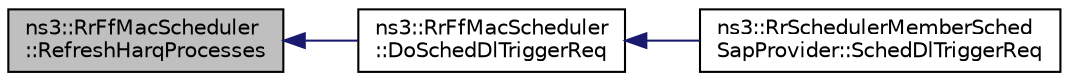 digraph "ns3::RrFfMacScheduler::RefreshHarqProcesses"
{
  edge [fontname="Helvetica",fontsize="10",labelfontname="Helvetica",labelfontsize="10"];
  node [fontname="Helvetica",fontsize="10",shape=record];
  rankdir="LR";
  Node1 [label="ns3::RrFfMacScheduler\l::RefreshHarqProcesses",height=0.2,width=0.4,color="black", fillcolor="grey75", style="filled", fontcolor="black"];
  Node1 -> Node2 [dir="back",color="midnightblue",fontsize="10",style="solid"];
  Node2 [label="ns3::RrFfMacScheduler\l::DoSchedDlTriggerReq",height=0.2,width=0.4,color="black", fillcolor="white", style="filled",URL="$d4/d44/classns3_1_1RrFfMacScheduler.html#a185c818311c062bfc0af357e94d49e1e"];
  Node2 -> Node3 [dir="back",color="midnightblue",fontsize="10",style="solid"];
  Node3 [label="ns3::RrSchedulerMemberSched\lSapProvider::SchedDlTriggerReq",height=0.2,width=0.4,color="black", fillcolor="white", style="filled",URL="$d6/dec/classns3_1_1RrSchedulerMemberSchedSapProvider.html#a36e60d5983fb4836fe35094d824a2eed"];
}
